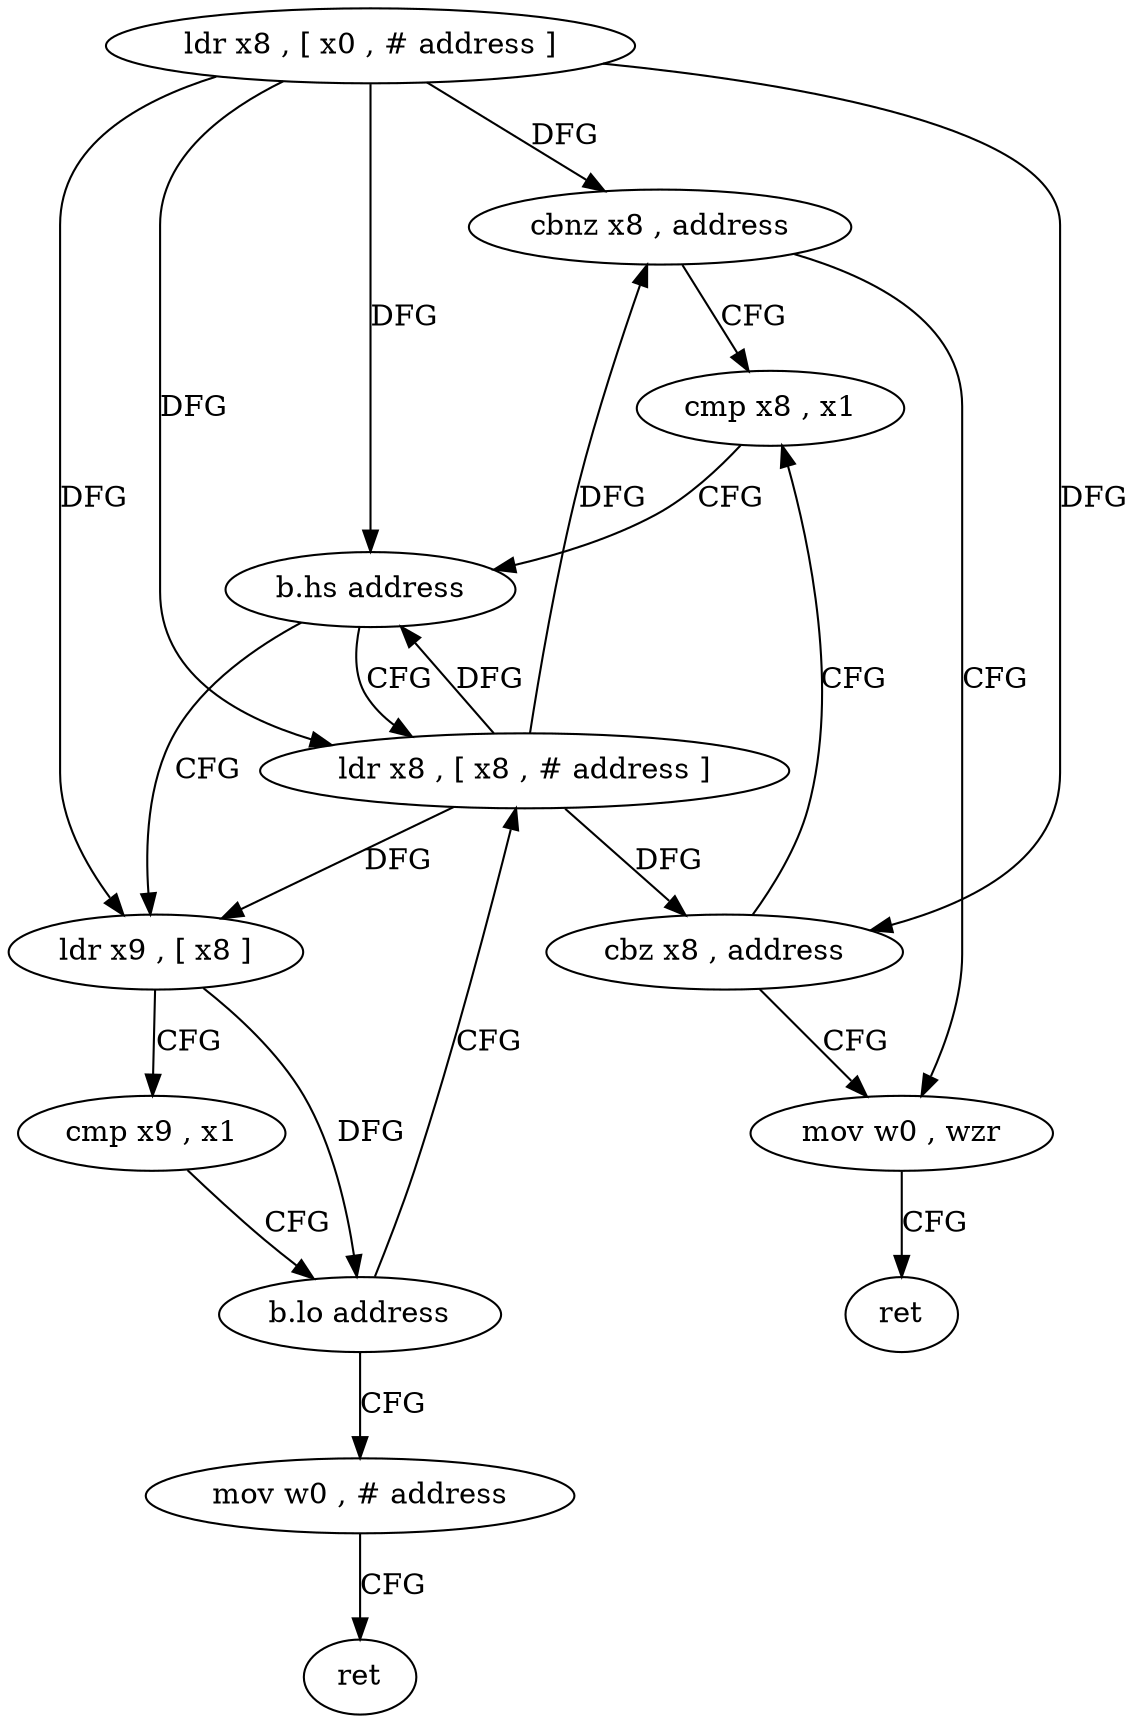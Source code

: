 digraph "func" {
"4260000" [label = "ldr x8 , [ x0 , # address ]" ]
"4260004" [label = "cbnz x8 , address" ]
"4260024" [label = "cmp x8 , x1" ]
"4260008" [label = "mov w0 , wzr" ]
"4260028" [label = "b.hs address" ]
"4260016" [label = "ldr x8 , [ x8 , # address ]" ]
"4260032" [label = "ldr x9 , [ x8 ]" ]
"4260012" [label = "ret" ]
"4260020" [label = "cbz x8 , address" ]
"4260036" [label = "cmp x9 , x1" ]
"4260040" [label = "b.lo address" ]
"4260044" [label = "mov w0 , # address" ]
"4260048" [label = "ret" ]
"4260000" -> "4260004" [ label = "DFG" ]
"4260000" -> "4260028" [ label = "DFG" ]
"4260000" -> "4260016" [ label = "DFG" ]
"4260000" -> "4260020" [ label = "DFG" ]
"4260000" -> "4260032" [ label = "DFG" ]
"4260004" -> "4260024" [ label = "CFG" ]
"4260004" -> "4260008" [ label = "CFG" ]
"4260024" -> "4260028" [ label = "CFG" ]
"4260008" -> "4260012" [ label = "CFG" ]
"4260028" -> "4260016" [ label = "CFG" ]
"4260028" -> "4260032" [ label = "CFG" ]
"4260016" -> "4260020" [ label = "DFG" ]
"4260016" -> "4260004" [ label = "DFG" ]
"4260016" -> "4260028" [ label = "DFG" ]
"4260016" -> "4260032" [ label = "DFG" ]
"4260032" -> "4260036" [ label = "CFG" ]
"4260032" -> "4260040" [ label = "DFG" ]
"4260020" -> "4260008" [ label = "CFG" ]
"4260020" -> "4260024" [ label = "CFG" ]
"4260036" -> "4260040" [ label = "CFG" ]
"4260040" -> "4260016" [ label = "CFG" ]
"4260040" -> "4260044" [ label = "CFG" ]
"4260044" -> "4260048" [ label = "CFG" ]
}
